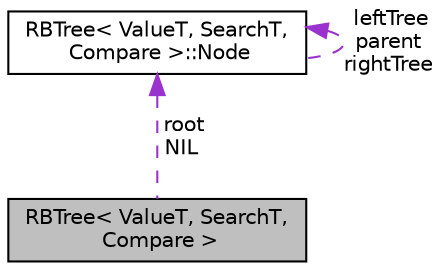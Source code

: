 digraph "RBTree&lt; ValueT, SearchT, Compare &gt;"
{
  edge [fontname="Helvetica",fontsize="10",labelfontname="Helvetica",labelfontsize="10"];
  node [fontname="Helvetica",fontsize="10",shape=record];
  Node1 [label="RBTree\< ValueT, SearchT,\l Compare \>",height=0.2,width=0.4,color="black", fillcolor="grey75", style="filled", fontcolor="black"];
  Node2 -> Node1 [dir="back",color="darkorchid3",fontsize="10",style="dashed",label=" root\nNIL" ,fontname="Helvetica"];
  Node2 [label="RBTree\< ValueT, SearchT,\l Compare \>::Node",height=0.2,width=0.4,color="black", fillcolor="white", style="filled",URL="$d8/d95/struct_r_b_tree_1_1_node.html"];
  Node2 -> Node2 [dir="back",color="darkorchid3",fontsize="10",style="dashed",label=" leftTree\nparent\nrightTree" ,fontname="Helvetica"];
}
